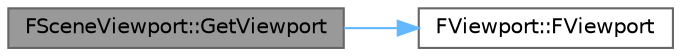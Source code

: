 digraph "FSceneViewport::GetViewport"
{
 // INTERACTIVE_SVG=YES
 // LATEX_PDF_SIZE
  bgcolor="transparent";
  edge [fontname=Helvetica,fontsize=10,labelfontname=Helvetica,labelfontsize=10];
  node [fontname=Helvetica,fontsize=10,shape=box,height=0.2,width=0.4];
  rankdir="LR";
  Node1 [id="Node000001",label="FSceneViewport::GetViewport",height=0.2,width=0.4,color="gray40", fillcolor="grey60", style="filled", fontcolor="black",tooltip="FViewportFrame interface."];
  Node1 -> Node2 [id="edge1_Node000001_Node000002",color="steelblue1",style="solid",tooltip=" "];
  Node2 [id="Node000002",label="FViewport::FViewport",height=0.2,width=0.4,color="grey40", fillcolor="white", style="filled",URL="$d7/d9d/classFViewport.html#ae71bbdda5af6b40a8ef98c43e6aa8724",tooltip=" "];
}
